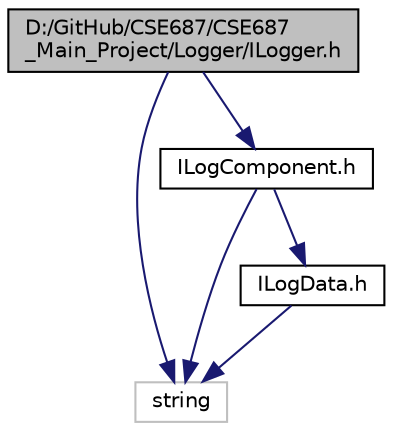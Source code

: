 digraph "D:/GitHub/CSE687/CSE687_Main_Project/Logger/ILogger.h"
{
 // LATEX_PDF_SIZE
  edge [fontname="Helvetica",fontsize="10",labelfontname="Helvetica",labelfontsize="10"];
  node [fontname="Helvetica",fontsize="10",shape=record];
  Node1 [label="D:/GitHub/CSE687/CSE687\l_Main_Project/Logger/ILogger.h",height=0.2,width=0.4,color="black", fillcolor="grey75", style="filled", fontcolor="black",tooltip=" "];
  Node1 -> Node2 [color="midnightblue",fontsize="10",style="solid",fontname="Helvetica"];
  Node2 [label="string",height=0.2,width=0.4,color="grey75", fillcolor="white", style="filled",tooltip=" "];
  Node1 -> Node3 [color="midnightblue",fontsize="10",style="solid",fontname="Helvetica"];
  Node3 [label="ILogComponent.h",height=0.2,width=0.4,color="black", fillcolor="white", style="filled",URL="$_i_log_component_8h.html",tooltip=" "];
  Node3 -> Node2 [color="midnightblue",fontsize="10",style="solid",fontname="Helvetica"];
  Node3 -> Node4 [color="midnightblue",fontsize="10",style="solid",fontname="Helvetica"];
  Node4 [label="ILogData.h",height=0.2,width=0.4,color="black", fillcolor="white", style="filled",URL="$_i_log_data_8h.html",tooltip=" "];
  Node4 -> Node2 [color="midnightblue",fontsize="10",style="solid",fontname="Helvetica"];
}
